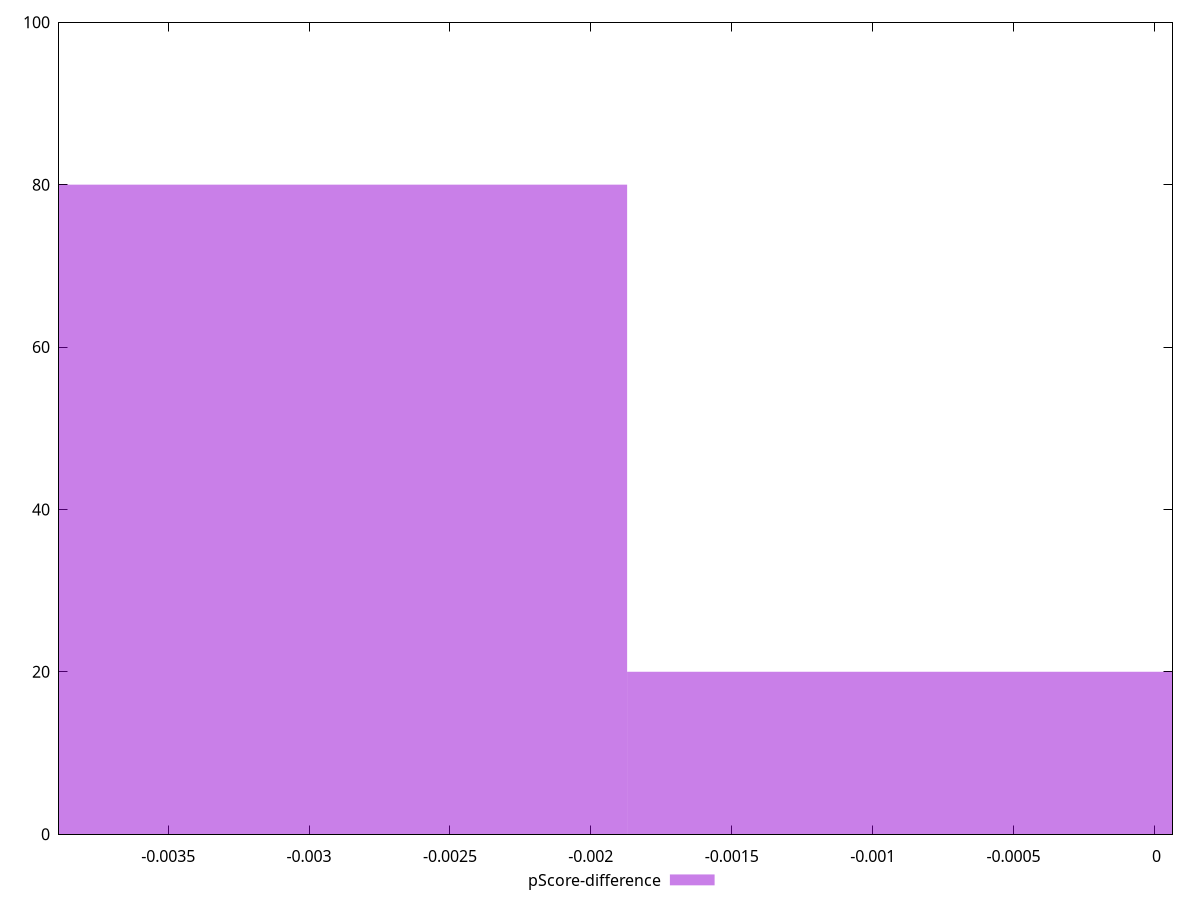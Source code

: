 reset

$pScoreDifference <<EOF
-0.0037425846234369533 80
0 20
EOF

set key outside below
set boxwidth 0.0037425846234369533
set xrange [-0.003887518045901747:0.00006417586681428666]
set yrange [0:100]
set trange [0:100]
set style fill transparent solid 0.5 noborder
set terminal svg size 640, 490 enhanced background rgb 'white'
set output "report_00026_2021-02-22T21:38:55.199Z/cumulative-layout-shift/samples/pages+cached+noadtech+nomedia+nocss/pScore-difference/histogram.svg"

plot $pScoreDifference title "pScore-difference" with boxes

reset
